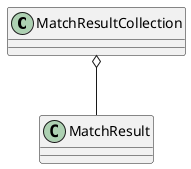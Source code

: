 @startuml

MatchResultCollection o-- MatchResult

'TimeSeries *-- SteadyState

class MatchResultCollection {

}

class MatchResult {

}

@enduml